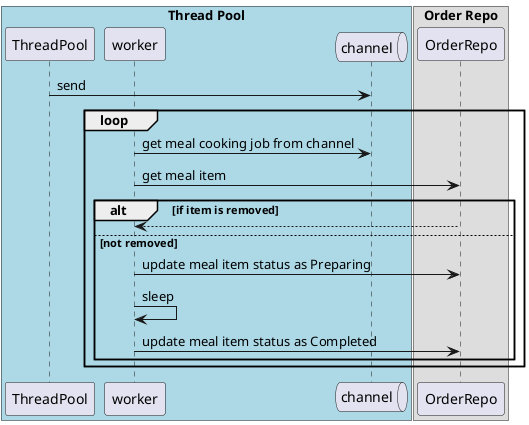 @startuml

box "Thread Pool" #LightBlue
participant ThreadPool as pool
participant worker as worker
queue channel as chan
end box

box "Order Repo"
participant OrderRepo as repo
end box

pool -> chan: send

loop
worker -> chan: get meal cooking job from channel

worker -> repo: get meal item

alt if item is removed
return

else not removed
worker -> repo: update meal item status as Preparing

worker -> worker: sleep

worker -> repo:  update meal item status as Completed
end

end

@enduml

